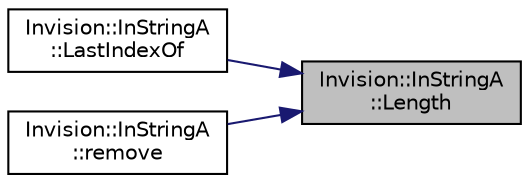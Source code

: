 digraph "Invision::InStringA::Length"
{
 // LATEX_PDF_SIZE
  edge [fontname="Helvetica",fontsize="10",labelfontname="Helvetica",labelfontsize="10"];
  node [fontname="Helvetica",fontsize="10",shape=record];
  rankdir="RL";
  Node1 [label="Invision::InStringA\l::Length",height=0.2,width=0.4,color="black", fillcolor="grey75", style="filled", fontcolor="black",tooltip=" "];
  Node1 -> Node2 [dir="back",color="midnightblue",fontsize="10",style="solid"];
  Node2 [label="Invision::InStringA\l::LastIndexOf",height=0.2,width=0.4,color="black", fillcolor="white", style="filled",URL="$class_invision_1_1_in_string_a.html#a93358cc01db7fbed63cecf3467438653",tooltip=" "];
  Node1 -> Node3 [dir="back",color="midnightblue",fontsize="10",style="solid"];
  Node3 [label="Invision::InStringA\l::remove",height=0.2,width=0.4,color="black", fillcolor="white", style="filled",URL="$class_invision_1_1_in_string_a.html#a21563a62651690c26a6846cfe83b910a",tooltip=" "];
}
